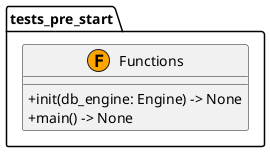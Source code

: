 @startuml
skinparam classAttributeIconSize 0

package "tests_pre_start" {
  class Functions <<(F,orange)>> {
    +init(db_engine: Engine) -> None
    +main() -> None
  }
}

' Relationships
@enduml